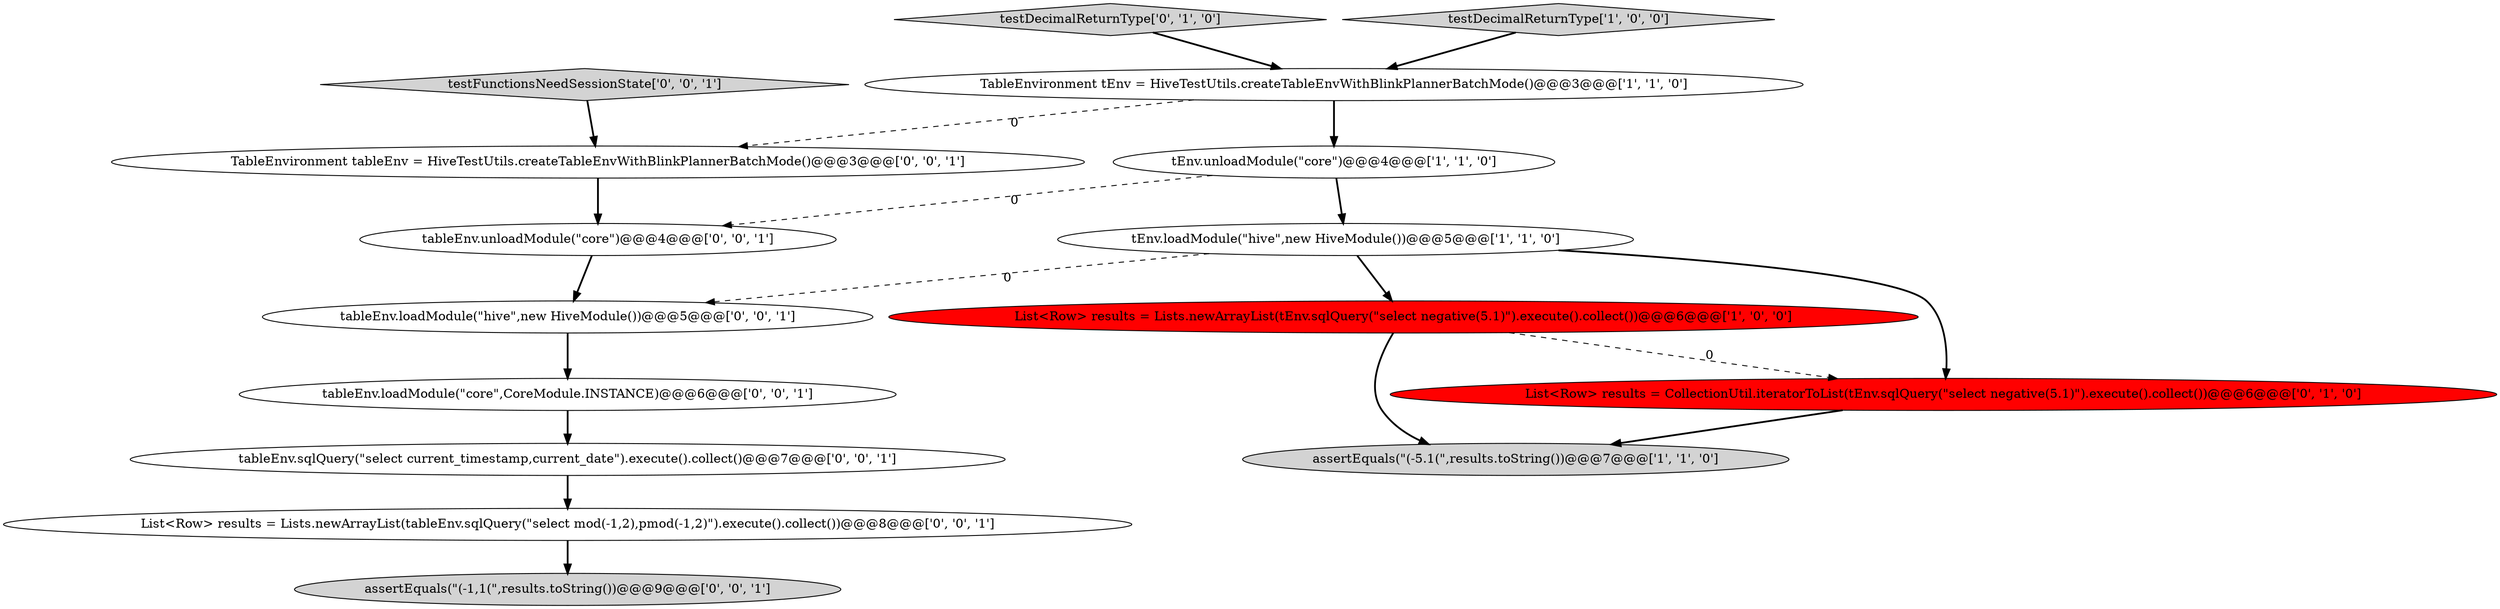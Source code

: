 digraph {
12 [style = filled, label = "tableEnv.loadModule(\"core\",CoreModule.INSTANCE)@@@6@@@['0', '0', '1']", fillcolor = white, shape = ellipse image = "AAA0AAABBB3BBB"];
4 [style = filled, label = "List<Row> results = Lists.newArrayList(tEnv.sqlQuery(\"select negative(5.1)\").execute().collect())@@@6@@@['1', '0', '0']", fillcolor = red, shape = ellipse image = "AAA1AAABBB1BBB"];
10 [style = filled, label = "tableEnv.sqlQuery(\"select current_timestamp,current_date\").execute().collect()@@@7@@@['0', '0', '1']", fillcolor = white, shape = ellipse image = "AAA0AAABBB3BBB"];
8 [style = filled, label = "List<Row> results = Lists.newArrayList(tableEnv.sqlQuery(\"select mod(-1,2),pmod(-1,2)\").execute().collect())@@@8@@@['0', '0', '1']", fillcolor = white, shape = ellipse image = "AAA0AAABBB3BBB"];
15 [style = filled, label = "tableEnv.unloadModule(\"core\")@@@4@@@['0', '0', '1']", fillcolor = white, shape = ellipse image = "AAA0AAABBB3BBB"];
14 [style = filled, label = "tableEnv.loadModule(\"hive\",new HiveModule())@@@5@@@['0', '0', '1']", fillcolor = white, shape = ellipse image = "AAA0AAABBB3BBB"];
7 [style = filled, label = "testDecimalReturnType['0', '1', '0']", fillcolor = lightgray, shape = diamond image = "AAA0AAABBB2BBB"];
9 [style = filled, label = "TableEnvironment tableEnv = HiveTestUtils.createTableEnvWithBlinkPlannerBatchMode()@@@3@@@['0', '0', '1']", fillcolor = white, shape = ellipse image = "AAA0AAABBB3BBB"];
11 [style = filled, label = "testFunctionsNeedSessionState['0', '0', '1']", fillcolor = lightgray, shape = diamond image = "AAA0AAABBB3BBB"];
1 [style = filled, label = "tEnv.loadModule(\"hive\",new HiveModule())@@@5@@@['1', '1', '0']", fillcolor = white, shape = ellipse image = "AAA0AAABBB1BBB"];
2 [style = filled, label = "testDecimalReturnType['1', '0', '0']", fillcolor = lightgray, shape = diamond image = "AAA0AAABBB1BBB"];
13 [style = filled, label = "assertEquals(\"(-1,1(\",results.toString())@@@9@@@['0', '0', '1']", fillcolor = lightgray, shape = ellipse image = "AAA0AAABBB3BBB"];
0 [style = filled, label = "assertEquals(\"(-5.1(\",results.toString())@@@7@@@['1', '1', '0']", fillcolor = lightgray, shape = ellipse image = "AAA0AAABBB1BBB"];
5 [style = filled, label = "tEnv.unloadModule(\"core\")@@@4@@@['1', '1', '0']", fillcolor = white, shape = ellipse image = "AAA0AAABBB1BBB"];
3 [style = filled, label = "TableEnvironment tEnv = HiveTestUtils.createTableEnvWithBlinkPlannerBatchMode()@@@3@@@['1', '1', '0']", fillcolor = white, shape = ellipse image = "AAA0AAABBB1BBB"];
6 [style = filled, label = "List<Row> results = CollectionUtil.iteratorToList(tEnv.sqlQuery(\"select negative(5.1)\").execute().collect())@@@6@@@['0', '1', '0']", fillcolor = red, shape = ellipse image = "AAA1AAABBB2BBB"];
5->1 [style = bold, label=""];
1->4 [style = bold, label=""];
3->5 [style = bold, label=""];
14->12 [style = bold, label=""];
1->6 [style = bold, label=""];
6->0 [style = bold, label=""];
12->10 [style = bold, label=""];
10->8 [style = bold, label=""];
15->14 [style = bold, label=""];
8->13 [style = bold, label=""];
11->9 [style = bold, label=""];
4->6 [style = dashed, label="0"];
3->9 [style = dashed, label="0"];
9->15 [style = bold, label=""];
5->15 [style = dashed, label="0"];
1->14 [style = dashed, label="0"];
7->3 [style = bold, label=""];
2->3 [style = bold, label=""];
4->0 [style = bold, label=""];
}
